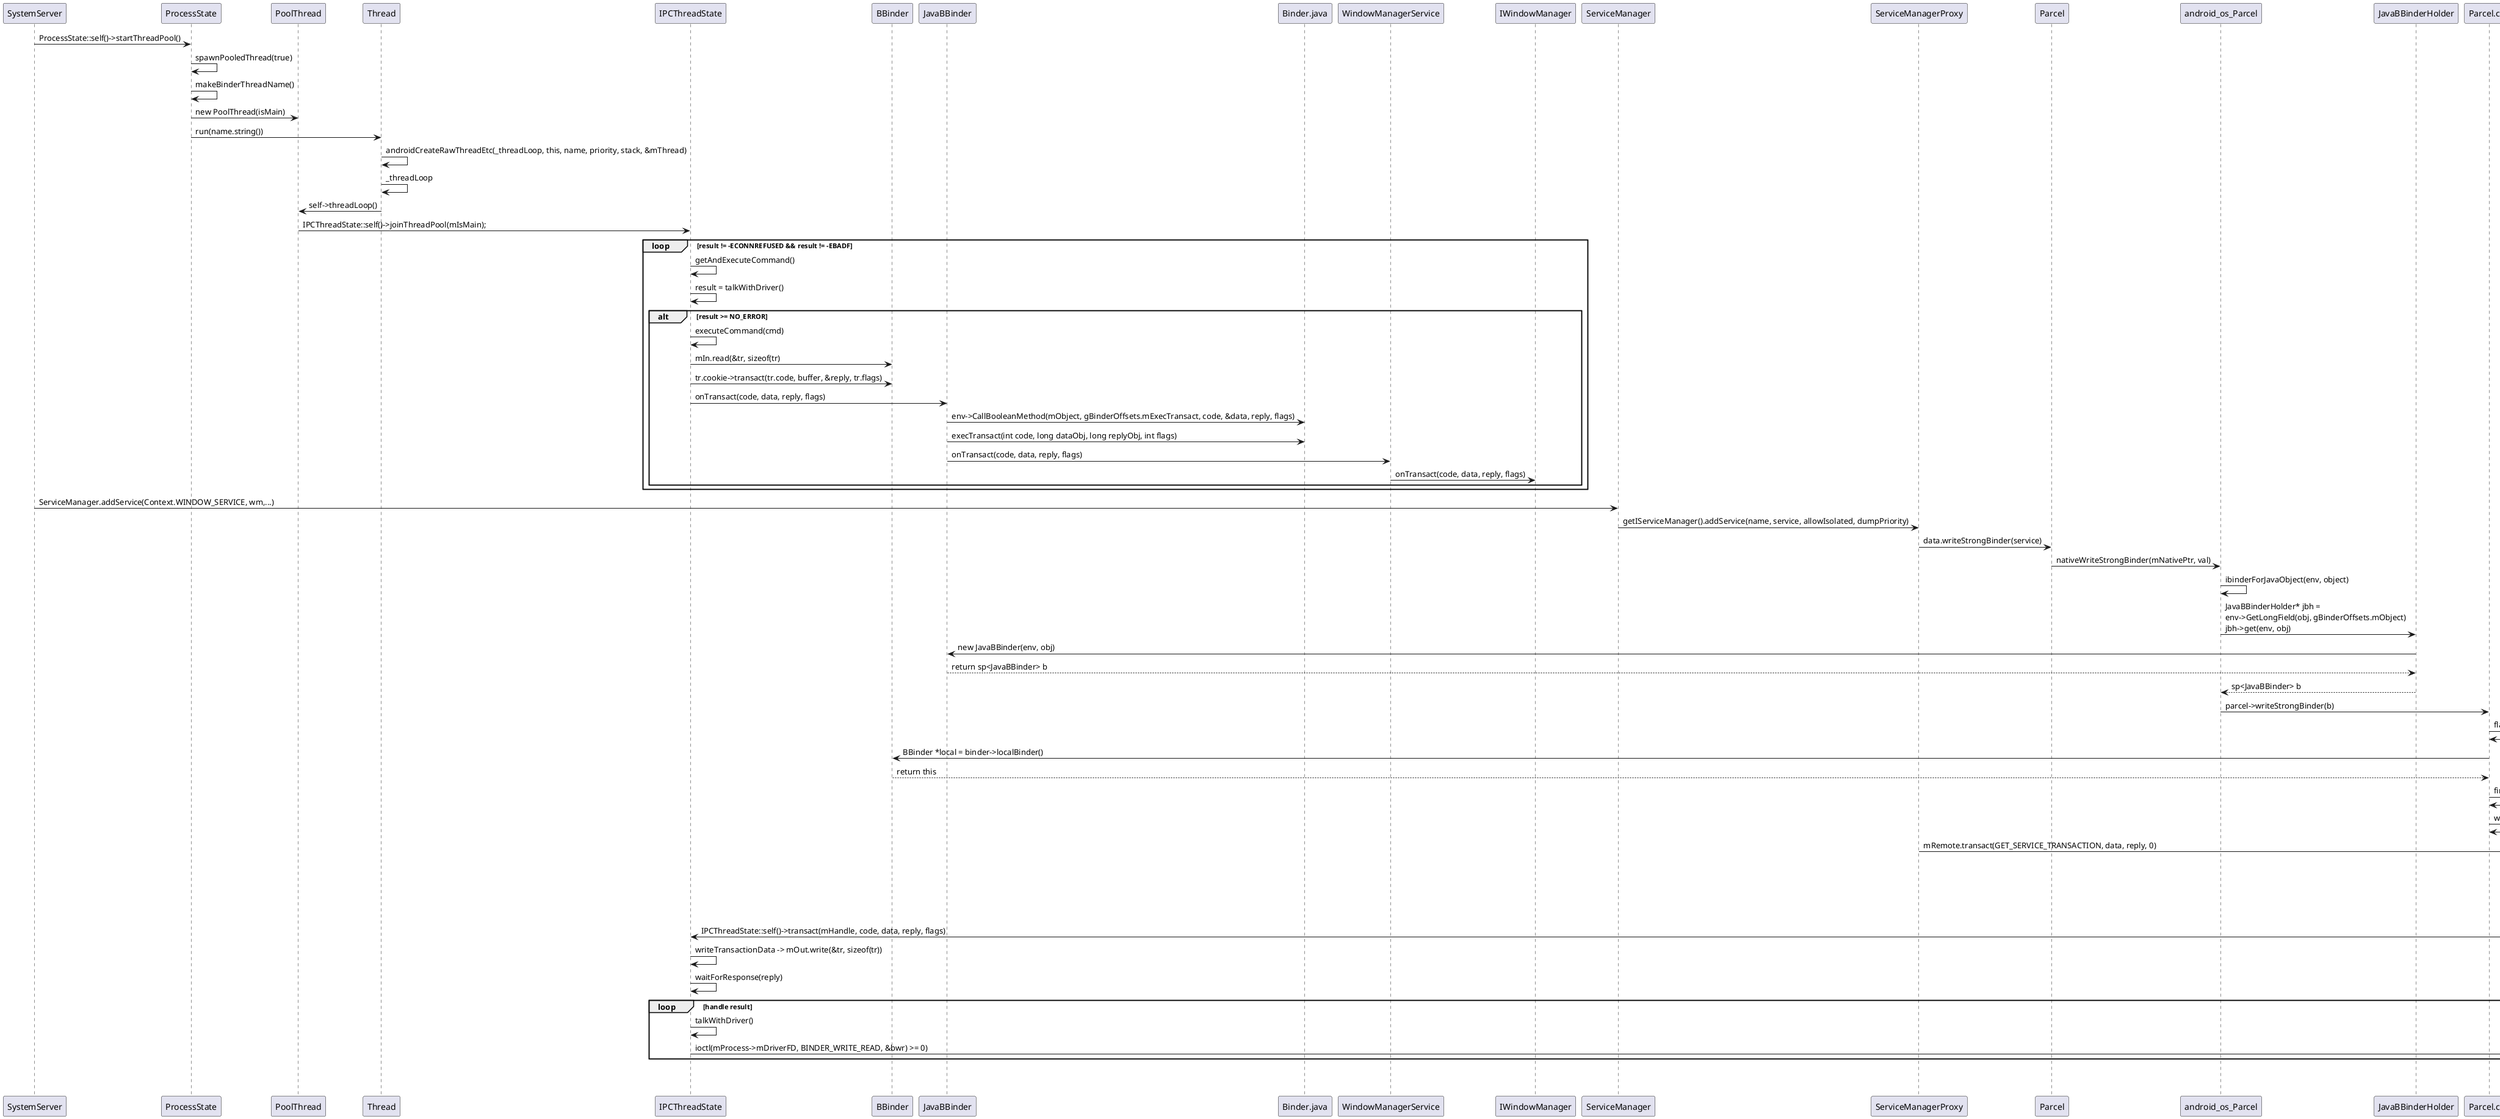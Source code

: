 @startuml

SystemServer -> ProcessState: ProcessState::self()->startThreadPool()
ProcessState -> ProcessState: spawnPooledThread(true)
ProcessState -> ProcessState: makeBinderThreadName()
ProcessState -> PoolThread: new PoolThread(isMain)
ProcessState -> Thread: run(name.string())
Thread -> Thread: androidCreateRawThreadEtc(_threadLoop, this, name, priority, stack, &mThread)
Thread -> Thread: _threadLoop
Thread -> PoolThread: self->threadLoop()
PoolThread -> IPCThreadState: IPCThreadState::self()->joinThreadPool(mIsMain);
loop result != -ECONNREFUSED && result != -EBADF
    IPCThreadState -> IPCThreadState: getAndExecuteCommand()
    IPCThreadState -> IPCThreadState: result = talkWithDriver()
    alt result >= NO_ERROR
        IPCThreadState -> IPCThreadState: executeCommand(cmd)
        IPCThreadState -> BBinder: mIn.read(&tr, sizeof(tr)
        IPCThreadState -> BBinder: tr.cookie->transact(tr.code, buffer, &reply, tr.flags)
        IPCThreadState -> JavaBBinder: onTransact(code, data, reply, flags)
        JavaBBinder -> Binder.java: env->CallBooleanMethod(mObject, gBinderOffsets.mExecTransact, code, &data, reply, flags)
        JavaBBinder -> Binder.java: execTransact(int code, long dataObj, long replyObj, int flags) 
        JavaBBinder -> WindowManagerService: onTransact(code, data, reply, flags)
        WindowManagerService -> IWindowManager: onTransact(code, data, reply, flags)
    end
end

SystemServer -> ServiceManager: ServiceManager.addService(Context.WINDOW_SERVICE, wm,...)
ServiceManager -> ServiceManagerProxy: getIServiceManager().addService(name, service, allowIsolated, dumpPriority)
ServiceManagerProxy -> Parcel: data.writeStrongBinder(service)
Parcel -> android_os_Parcel: nativeWriteStrongBinder(mNativePtr, val)

android_os_Parcel -> android_os_Parcel: ibinderForJavaObject(env, object)
android_os_Parcel -> JavaBBinderHolder: JavaBBinderHolder* jbh =\nenv->GetLongField(obj, gBinderOffsets.mObject)\njbh->get(env, obj)
JavaBBinderHolder -> JavaBBinder: new JavaBBinder(env, obj)
JavaBBinderHolder <-- JavaBBinder: return sp<JavaBBinder> b
android_os_Parcel <-- JavaBBinderHolder: sp<JavaBBinder> b

android_os_Parcel -> Parcel.cpp: parcel->writeStrongBinder(b)
Parcel.cpp -> Parcel.cpp: flattenBinder(val)
Parcel.cpp -> BBinder: BBinder *local = binder->localBinder()
Parcel.cpp <-- BBinder: return this
Parcel.cpp -> Parcel.cpp: finishFlattenBinder(binder, obj)
Parcel.cpp -> Parcel.cpp: writeInt32(internal::Stability::get(binder.get()))

ServiceManagerProxy -> BinderProxy: mRemote.transact(GET_SERVICE_TRANSACTION, data, reply, 0)
BinderProxy -> BinderProxy: transactNative(code, data, reply, flags)
BinderProxy -> android_util_Binder: android_os_BinderProxy_transact
android_util_Binder -> BpBinder: target->transact(code, *data, reply, flags)
BpBinder -> IPCThreadState: IPCThreadState::self()->transact(mHandle, code, data, reply, flags)
IPCThreadState -> IPCThreadState: writeTransactionData -> mOut.write(&tr, sizeof(tr))
IPCThreadState -> IPCThreadState: waitForResponse(reply)
loop handle result
    IPCThreadState -> IPCThreadState: talkWithDriver()
    IPCThreadState -> binder: ioctl(mProcess->mDriverFD, BINDER_WRITE_READ, &bwr) >= 0)
end

binder -> binder: binder_thread_write -> binder_transaction(proc, thread, &tr.transaction_data, cmd == BC_REPLY_SG, tr.buffers_size)

@enduml
